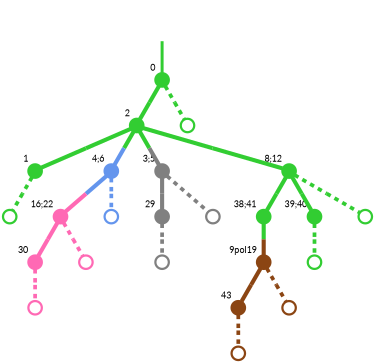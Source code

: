strict digraph  {
graph[splines=false]; nodesep=0.7; rankdir=TB; ranksep=0.6; forcelabels=true; dpi=600; size=2.5;
0 [color="#32cd32ff", fillcolor="#32cd32ff", fixedsize=true, fontname=Lato, fontsize="12pt", height="0.25", label="", penwidth=3, shape=circle, style=filled, xlabel=0];
2 [color="#32cd32ff", fillcolor="#32cd32ff", fixedsize=true, fontname=Lato, fontsize="12pt", height="0.25", label="", penwidth=3, shape=circle, style=filled, xlabel=2];
13 [color="#32cd32ff", fillcolor="#32cd32ff", fixedsize=true, fontname=Lato, fontsize="12pt", height="0.25", label="", penwidth=3, shape=circle, style=solid, xlabel=""];
1 [color="#32cd32ff", fillcolor="#32cd32ff", fixedsize=true, fontname=Lato, fontsize="12pt", height="0.25", label="", penwidth=3, shape=circle, style=filled, xlabel=1];
14 [color="#32cd32ff", fillcolor="#32cd32ff", fixedsize=true, fontname=Lato, fontsize="12pt", height="0.25", label="", penwidth=3, shape=circle, style=solid, xlabel=""];
3 [color="#6495edff", fillcolor="#6495edff", fixedsize=true, fontname=Lato, fontsize="12pt", height="0.25", label="", penwidth=3, shape=circle, style=filled, xlabel="4;6"];
5 [color="#808080ff", fillcolor="#808080ff", fixedsize=true, fontname=Lato, fontsize="12pt", height="0.25", label="", penwidth=3, shape=circle, style=filled, xlabel="3;5"];
8 [color="#32cd32ff", fillcolor="#32cd32ff", fixedsize=true, fontname=Lato, fontsize="12pt", height="0.25", label="", penwidth=3, shape=circle, style=filled, xlabel="8;12"];
4 [color="#ff69b4ff", fillcolor="#ff69b4ff", fixedsize=true, fontname=Lato, fontsize="12pt", height="0.25", label="", penwidth=3, shape=circle, style=filled, xlabel="16;22"];
17 [color="#6495edff", fillcolor="#6495edff", fixedsize=true, fontname=Lato, fontsize="12pt", height="0.25", label="", penwidth=3, shape=circle, style=solid, xlabel=""];
7 [color="#ff69b4ff", fillcolor="#ff69b4ff", fixedsize=true, fontname=Lato, fontsize="12pt", height="0.25", label="", penwidth=3, shape=circle, style=filled, xlabel=30];
18 [color="#ff69b4ff", fillcolor="#ff69b4ff", fixedsize=true, fontname=Lato, fontsize="12pt", height="0.25", label="", penwidth=3, shape=circle, style=solid, xlabel=""];
6 [color="#808080ff", fillcolor="#808080ff", fixedsize=true, fontname=Lato, fontsize="12pt", height="0.25", label="", penwidth=3, shape=circle, style=filled, xlabel=29];
20 [color="#808080ff", fillcolor="#808080ff", fixedsize=true, fontname=Lato, fontsize="12pt", height="0.25", label="", penwidth=3, shape=circle, style=solid, xlabel=""];
21 [color="#808080ff", fillcolor="#808080ff", fixedsize=true, fontname=Lato, fontsize="12pt", height="0.25", label="", penwidth=3, shape=circle, style=solid, xlabel=""];
19 [color="#ff69b4ff", fillcolor="#ff69b4ff", fixedsize=true, fontname=Lato, fontsize="12pt", height="0.25", label="", penwidth=3, shape=circle, style=solid, xlabel=""];
9 [color="#32cd32ff", fillcolor="#32cd32ff", fixedsize=true, fontname=Lato, fontsize="12pt", height="0.25", label="", penwidth=3, shape=circle, style=filled, xlabel="38;41"];
10 [color="#32cd32ff", fillcolor="#32cd32ff", fixedsize=true, fontname=Lato, fontsize="12pt", height="0.25", label="", penwidth=3, shape=circle, style=filled, xlabel="39;40"];
15 [color="#32cd32ff", fillcolor="#32cd32ff", fixedsize=true, fontname=Lato, fontsize="12pt", height="0.25", label="", penwidth=3, shape=circle, style=solid, xlabel=""];
12 [color="#8b4513ff", fillcolor="#8b4513ff", fixedsize=true, fontname=Lato, fontsize="12pt", height="0.25", label="", penwidth=3, shape=circle, style=filled, xlabel="9pol19"];
16 [color="#32cd32ff", fillcolor="#32cd32ff", fixedsize=true, fontname=Lato, fontsize="12pt", height="0.25", label="", penwidth=3, shape=circle, style=solid, xlabel=""];
11 [color="#8b4513ff", fillcolor="#8b4513ff", fixedsize=true, fontname=Lato, fontsize="12pt", height="0.25", label="", penwidth=3, shape=circle, style=filled, xlabel=43];
23 [color="#8b4513ff", fillcolor="#8b4513ff", fixedsize=true, fontname=Lato, fontsize="12pt", height="0.25", label="", penwidth=3, shape=circle, style=solid, xlabel=""];
22 [color="#8b4513ff", fillcolor="#8b4513ff", fixedsize=true, fontname=Lato, fontsize="12pt", height="0.25", label="", penwidth=3, shape=circle, style=solid, xlabel=""];
normal [label="", penwidth=3, style=invis, xlabel=0];
0 -> 2  [arrowsize=0, color="#32cd32ff;0.5:#32cd32ff", minlen="1.0", penwidth="5.5", style=solid];
0 -> 13  [arrowsize=0, color="#32cd32ff;0.5:#32cd32ff", minlen="1.0", penwidth=5, style=dashed];
2 -> 1  [arrowsize=0, color="#32cd32ff;0.5:#32cd32ff", minlen="1.0", penwidth="5.5", style=solid];
2 -> 3  [arrowsize=0, color="#32cd32ff;0.5:#6495edff", minlen="1.0", penwidth="5.5", style=solid];
2 -> 5  [arrowsize=0, color="#32cd32ff;0.5:#808080ff", minlen="1.0", penwidth="5.5", style=solid];
2 -> 8  [arrowsize=0, color="#32cd32ff;0.5:#32cd32ff", minlen="1.0", penwidth="5.5", style=solid];
1 -> 14  [arrowsize=0, color="#32cd32ff;0.5:#32cd32ff", minlen="1.0", penwidth=5, style=dashed];
3 -> 4  [arrowsize=0, color="#6495edff;0.5:#ff69b4ff", minlen="1.0", penwidth="5.5", style=solid];
3 -> 17  [arrowsize=0, color="#6495edff;0.5:#6495edff", minlen="1.0", penwidth=5, style=dashed];
5 -> 6  [arrowsize=0, color="#808080ff;0.5:#808080ff", minlen="1.0", penwidth="5.5", style=solid];
5 -> 20  [arrowsize=0, color="#808080ff;0.5:#808080ff", minlen="1.0", penwidth=5, style=dashed];
8 -> 9  [arrowsize=0, color="#32cd32ff;0.5:#32cd32ff", minlen="1.0", penwidth="5.5", style=solid];
8 -> 10  [arrowsize=0, color="#32cd32ff;0.5:#32cd32ff", minlen="1.0", penwidth="5.5", style=solid];
8 -> 15  [arrowsize=0, color="#32cd32ff;0.5:#32cd32ff", minlen="1.0", penwidth=5, style=dashed];
4 -> 7  [arrowsize=0, color="#ff69b4ff;0.5:#ff69b4ff", minlen="1.0", penwidth="5.5", style=solid];
4 -> 18  [arrowsize=0, color="#ff69b4ff;0.5:#ff69b4ff", minlen="1.0", penwidth=5, style=dashed];
7 -> 19  [arrowsize=0, color="#ff69b4ff;0.5:#ff69b4ff", minlen="1.0", penwidth=5, style=dashed];
6 -> 21  [arrowsize=0, color="#808080ff;0.5:#808080ff", minlen="1.0", penwidth=5, style=dashed];
9 -> 12  [arrowsize=0, color="#32cd32ff;0.5:#8b4513ff", minlen="1.0", penwidth="5.5", style=solid];
10 -> 16  [arrowsize=0, color="#32cd32ff;0.5:#32cd32ff", minlen="1.0", penwidth=5, style=dashed];
12 -> 11  [arrowsize=0, color="#8b4513ff;0.5:#8b4513ff", minlen="1.0", penwidth="5.5", style=solid];
12 -> 22  [arrowsize=0, color="#8b4513ff;0.5:#8b4513ff", minlen="1.0", penwidth=5, style=dashed];
11 -> 23  [arrowsize=0, color="#8b4513ff;0.5:#8b4513ff", minlen="1.0", penwidth=5, style=dashed];
normal -> 0  [arrowsize=0, color="#32cd32ff", label="", penwidth=4, style=solid];
}
